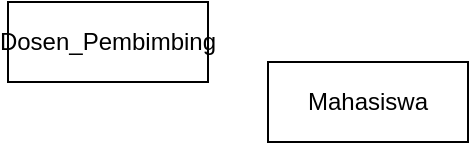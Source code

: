 <mxfile version="26.0.11">
  <diagram name="Page-1" id="IqpIlH4XJoRRb5ydu_e1">
    <mxGraphModel dx="521" dy="522" grid="1" gridSize="10" guides="1" tooltips="1" connect="1" arrows="1" fold="1" page="1" pageScale="1" pageWidth="850" pageHeight="1100" math="0" shadow="0">
      <root>
        <mxCell id="0" />
        <mxCell id="1" parent="0" />
        <mxCell id="OR8Wbr9eehkpmYyGwjXs-1" value="Dosen_Pembimbing" style="whiteSpace=wrap;html=1;align=center;" vertex="1" parent="1">
          <mxGeometry x="430" y="150" width="100" height="40" as="geometry" />
        </mxCell>
        <mxCell id="OR8Wbr9eehkpmYyGwjXs-2" value="Mahasiswa" style="whiteSpace=wrap;html=1;align=center;" vertex="1" parent="1">
          <mxGeometry x="560" y="180" width="100" height="40" as="geometry" />
        </mxCell>
      </root>
    </mxGraphModel>
  </diagram>
</mxfile>
